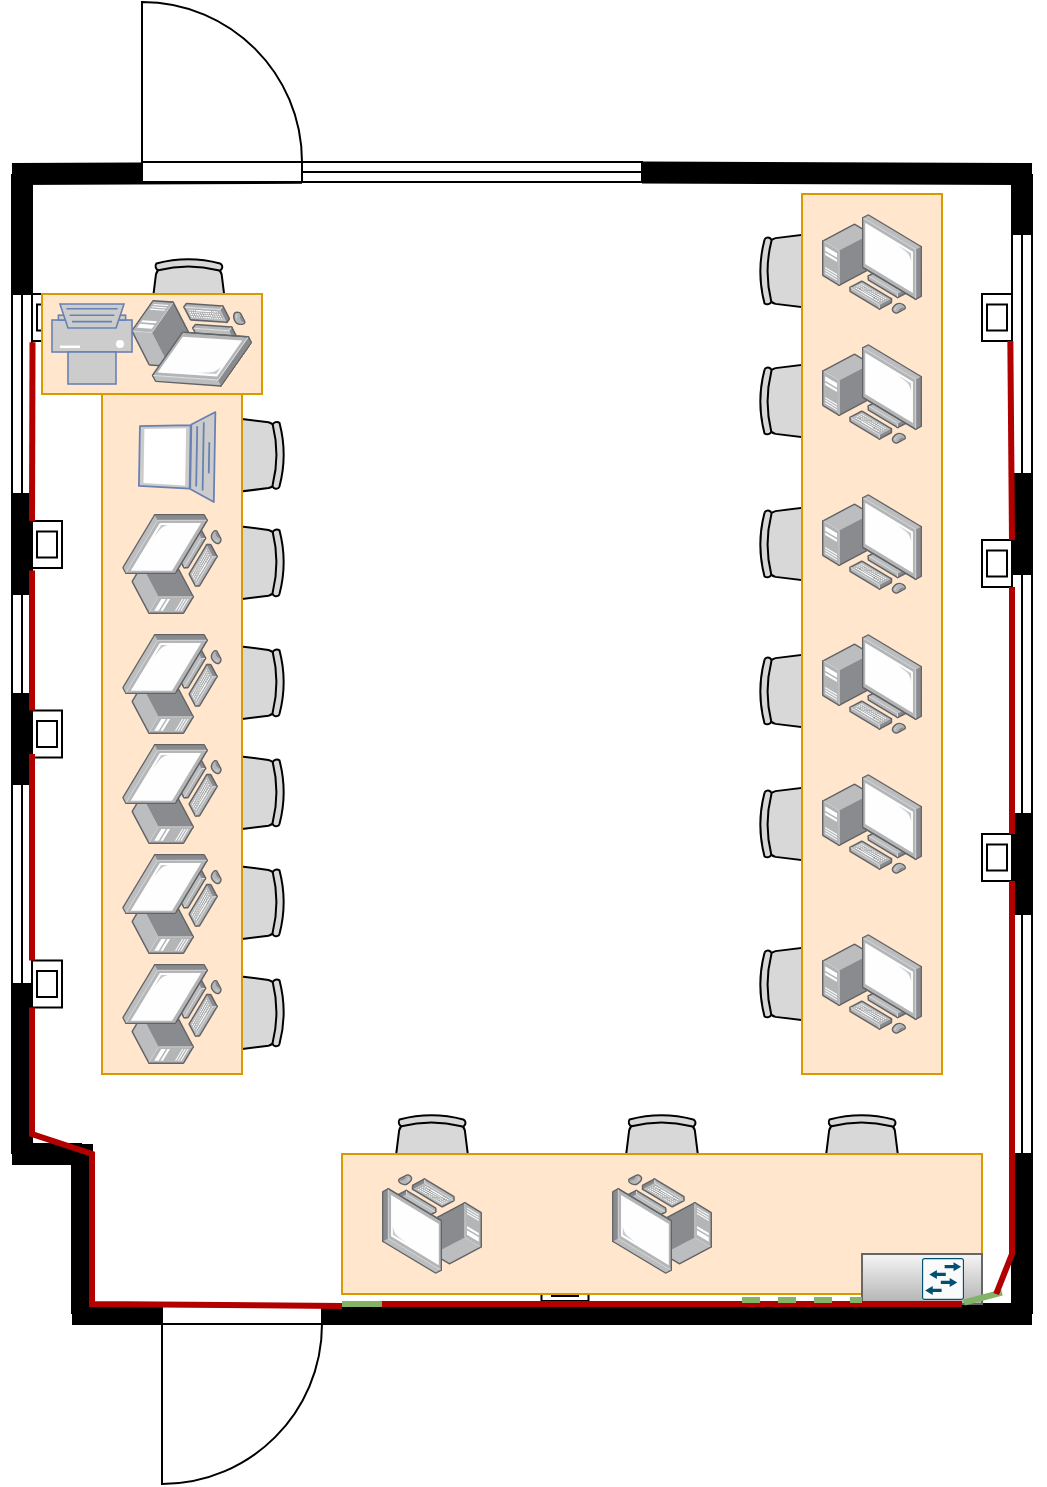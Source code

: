 <mxfile version="26.0.7">
  <diagram name="Strona-1" id="lw3pQ2Xdo-vi_ONYOUsK">
    <mxGraphModel dx="1221" dy="672" grid="1" gridSize="10" guides="1" tooltips="1" connect="1" arrows="1" fold="1" page="1" pageScale="1" pageWidth="827" pageHeight="1169" math="0" shadow="0">
      <root>
        <mxCell id="0" />
        <mxCell id="1" parent="0" />
        <mxCell id="ywQLsjacoM1GYMmH7MzZ-95" value="" style="group" vertex="1" connectable="0" parent="1">
          <mxGeometry x="155" y="250" width="15" height="23.5" as="geometry" />
        </mxCell>
        <mxCell id="ywQLsjacoM1GYMmH7MzZ-96" value="" style="rounded=0;whiteSpace=wrap;html=1;" vertex="1" parent="ywQLsjacoM1GYMmH7MzZ-95">
          <mxGeometry width="15" height="23.5" as="geometry" />
        </mxCell>
        <mxCell id="ywQLsjacoM1GYMmH7MzZ-97" value="" style="rounded=0;whiteSpace=wrap;html=1;" vertex="1" parent="ywQLsjacoM1GYMmH7MzZ-95">
          <mxGeometry x="2.5" y="5.25" width="10" height="13" as="geometry" />
        </mxCell>
        <mxCell id="ywQLsjacoM1GYMmH7MzZ-76" value="" style="group;direction=south;" vertex="1" connectable="0" parent="1">
          <mxGeometry x="414" y="734.25" width="23.5" height="15" as="geometry" />
        </mxCell>
        <mxCell id="ywQLsjacoM1GYMmH7MzZ-77" value="" style="rounded=0;whiteSpace=wrap;html=1;direction=south;" vertex="1" parent="ywQLsjacoM1GYMmH7MzZ-76">
          <mxGeometry x="-4.25" y="4.25" width="23.5" height="15" as="geometry" />
        </mxCell>
        <mxCell id="ywQLsjacoM1GYMmH7MzZ-78" value="" style="rounded=0;whiteSpace=wrap;html=1;direction=south;" vertex="1" parent="ywQLsjacoM1GYMmH7MzZ-76">
          <mxGeometry x="1" y="6.75" width="13" height="10" as="geometry" />
        </mxCell>
        <mxCell id="ywQLsjacoM1GYMmH7MzZ-28" value="" style="verticalLabelPosition=bottom;html=1;verticalAlign=top;align=center;shape=mxgraph.floorplan.office_chair;fillColor=light-dark(#D8D8D8,var(--ge-dark-color, #121212));rotation=0;" vertex="1" parent="1">
          <mxGeometry x="213.4" y="232" width="40" height="43" as="geometry" />
        </mxCell>
        <mxCell id="ywQLsjacoM1GYMmH7MzZ-38" value="" style="verticalLabelPosition=bottom;html=1;verticalAlign=top;align=center;shape=mxgraph.floorplan.office_chair;fillColor=light-dark(#D8D8D8,var(--ge-dark-color, #121212));rotation=0;" vertex="1" parent="1">
          <mxGeometry x="335" y="660" width="40" height="43" as="geometry" />
        </mxCell>
        <mxCell id="ywQLsjacoM1GYMmH7MzZ-39" value="" style="verticalLabelPosition=bottom;html=1;verticalAlign=top;align=center;shape=mxgraph.floorplan.office_chair;fillColor=light-dark(#D8D8D8,var(--ge-dark-color, #121212));rotation=0;" vertex="1" parent="1">
          <mxGeometry x="450" y="660" width="40" height="43" as="geometry" />
        </mxCell>
        <mxCell id="ywQLsjacoM1GYMmH7MzZ-40" value="" style="verticalLabelPosition=bottom;html=1;verticalAlign=top;align=center;shape=mxgraph.floorplan.office_chair;fillColor=light-dark(#D8D8D8,var(--ge-dark-color, #121212));rotation=0;" vertex="1" parent="1">
          <mxGeometry x="550" y="660" width="40" height="43" as="geometry" />
        </mxCell>
        <mxCell id="ywQLsjacoM1GYMmH7MzZ-22" value="" style="verticalLabelPosition=bottom;html=1;verticalAlign=top;align=center;shape=mxgraph.floorplan.office_chair;fillColor=light-dark(#D8D8D8,var(--ge-dark-color, #121212));rotation=90;" vertex="1" parent="1">
          <mxGeometry x="240" y="309.1" width="40" height="43" as="geometry" />
        </mxCell>
        <mxCell id="ywQLsjacoM1GYMmH7MzZ-23" value="" style="verticalLabelPosition=bottom;html=1;verticalAlign=top;align=center;shape=mxgraph.floorplan.office_chair;fillColor=light-dark(#D8D8D8,var(--ge-dark-color, #121212));rotation=90;" vertex="1" parent="1">
          <mxGeometry x="240" y="362.89" width="40" height="43" as="geometry" />
        </mxCell>
        <mxCell id="ywQLsjacoM1GYMmH7MzZ-24" value="" style="verticalLabelPosition=bottom;html=1;verticalAlign=top;align=center;shape=mxgraph.floorplan.office_chair;fillColor=light-dark(#D8D8D8,var(--ge-dark-color, #121212));rotation=90;" vertex="1" parent="1">
          <mxGeometry x="240" y="422.89" width="40" height="43" as="geometry" />
        </mxCell>
        <mxCell id="ywQLsjacoM1GYMmH7MzZ-25" value="" style="verticalLabelPosition=bottom;html=1;verticalAlign=top;align=center;shape=mxgraph.floorplan.office_chair;fillColor=light-dark(#D8D8D8,var(--ge-dark-color, #121212));rotation=90;" vertex="1" parent="1">
          <mxGeometry x="240" y="477.89" width="40" height="43" as="geometry" />
        </mxCell>
        <mxCell id="ywQLsjacoM1GYMmH7MzZ-26" value="" style="verticalLabelPosition=bottom;html=1;verticalAlign=top;align=center;shape=mxgraph.floorplan.office_chair;fillColor=light-dark(#D8D8D8,var(--ge-dark-color, #121212));rotation=90;" vertex="1" parent="1">
          <mxGeometry x="240" y="532.89" width="40" height="43" as="geometry" />
        </mxCell>
        <mxCell id="ywQLsjacoM1GYMmH7MzZ-27" value="" style="verticalLabelPosition=bottom;html=1;verticalAlign=top;align=center;shape=mxgraph.floorplan.office_chair;fillColor=light-dark(#D8D8D8,var(--ge-dark-color, #121212));rotation=90;" vertex="1" parent="1">
          <mxGeometry x="240" y="587.89" width="40" height="43" as="geometry" />
        </mxCell>
        <mxCell id="ywQLsjacoM1GYMmH7MzZ-30" value="" style="verticalLabelPosition=bottom;html=1;verticalAlign=top;align=center;shape=mxgraph.floorplan.office_chair;fillColor=light-dark(#D8D8D8,var(--ge-dark-color, #121212));rotation=-90;" vertex="1" parent="1">
          <mxGeometry x="520" y="282" width="40" height="43" as="geometry" />
        </mxCell>
        <mxCell id="ywQLsjacoM1GYMmH7MzZ-31" value="" style="verticalLabelPosition=bottom;html=1;verticalAlign=top;align=center;shape=mxgraph.floorplan.office_chair;fillColor=light-dark(#D8D8D8,var(--ge-dark-color, #121212));rotation=-90;" vertex="1" parent="1">
          <mxGeometry x="520" y="353.5" width="40" height="43" as="geometry" />
        </mxCell>
        <mxCell id="ywQLsjacoM1GYMmH7MzZ-32" value="" style="verticalLabelPosition=bottom;html=1;verticalAlign=top;align=center;shape=mxgraph.floorplan.office_chair;fillColor=light-dark(#D8D8D8,var(--ge-dark-color, #121212));rotation=-90;" vertex="1" parent="1">
          <mxGeometry x="520" y="427" width="40" height="43" as="geometry" />
        </mxCell>
        <mxCell id="ywQLsjacoM1GYMmH7MzZ-34" value="" style="verticalLabelPosition=bottom;html=1;verticalAlign=top;align=center;shape=mxgraph.floorplan.office_chair;fillColor=light-dark(#D8D8D8,var(--ge-dark-color, #121212));rotation=-90;" vertex="1" parent="1">
          <mxGeometry x="520" y="493.5" width="40" height="43" as="geometry" />
        </mxCell>
        <mxCell id="ywQLsjacoM1GYMmH7MzZ-35" value="" style="verticalLabelPosition=bottom;html=1;verticalAlign=top;align=center;shape=mxgraph.floorplan.office_chair;fillColor=light-dark(#D8D8D8,var(--ge-dark-color, #121212));rotation=-90;" vertex="1" parent="1">
          <mxGeometry x="520" y="573.5" width="40" height="43" as="geometry" />
        </mxCell>
        <mxCell id="ywQLsjacoM1GYMmH7MzZ-29" value="" style="verticalLabelPosition=bottom;html=1;verticalAlign=top;align=center;shape=mxgraph.floorplan.office_chair;fillColor=light-dark(#D8D8D8,var(--ge-dark-color, #121212));rotation=-90;" vertex="1" parent="1">
          <mxGeometry x="520" y="217" width="40" height="43" as="geometry" />
        </mxCell>
        <mxCell id="Wla5d53pFiBaytynZWWv-3" value="" style="endArrow=none;html=1;rounded=0;strokeWidth=11;" parent="1" source="Wla5d53pFiBaytynZWWv-10" edge="1">
          <mxGeometry width="50" height="50" relative="1" as="geometry">
            <mxPoint x="150" y="495" as="sourcePoint" />
            <mxPoint x="150" y="190" as="targetPoint" />
          </mxGeometry>
        </mxCell>
        <mxCell id="Wla5d53pFiBaytynZWWv-4" value="" style="endArrow=none;html=1;rounded=0;strokeWidth=11;" parent="1" source="Wla5d53pFiBaytynZWWv-19" edge="1">
          <mxGeometry width="50" height="50" relative="1" as="geometry">
            <mxPoint x="650" y="760" as="sourcePoint" />
            <mxPoint x="650" y="190" as="targetPoint" />
          </mxGeometry>
        </mxCell>
        <mxCell id="Wla5d53pFiBaytynZWWv-6" value="" style="endArrow=none;html=1;rounded=0;strokeWidth=11;" parent="1" edge="1">
          <mxGeometry width="50" height="50" relative="1" as="geometry">
            <mxPoint x="145" y="680" as="sourcePoint" />
            <mxPoint x="180" y="680" as="targetPoint" />
          </mxGeometry>
        </mxCell>
        <mxCell id="Wla5d53pFiBaytynZWWv-7" value="" style="endArrow=none;html=1;rounded=0;strokeWidth=11;" parent="1" edge="1">
          <mxGeometry width="50" height="50" relative="1" as="geometry">
            <mxPoint x="180" y="760" as="sourcePoint" />
            <mxPoint x="180" y="675" as="targetPoint" />
          </mxGeometry>
        </mxCell>
        <mxCell id="Wla5d53pFiBaytynZWWv-9" value="" style="endArrow=none;html=1;rounded=0;strokeWidth=11;" parent="1" target="Wla5d53pFiBaytynZWWv-8" edge="1">
          <mxGeometry width="50" height="50" relative="1" as="geometry">
            <mxPoint x="150" y="680" as="sourcePoint" />
            <mxPoint x="150" y="210" as="targetPoint" />
          </mxGeometry>
        </mxCell>
        <mxCell id="Wla5d53pFiBaytynZWWv-8" value="" style="verticalLabelPosition=bottom;html=1;verticalAlign=top;align=center;shape=mxgraph.floorplan.window;rotation=90;strokeWidth=1;" parent="1" vertex="1">
          <mxGeometry x="100" y="540" width="100" height="10" as="geometry" />
        </mxCell>
        <mxCell id="Wla5d53pFiBaytynZWWv-12" value="" style="endArrow=none;html=1;rounded=0;strokeWidth=11;" parent="1" source="Wla5d53pFiBaytynZWWv-15" target="Wla5d53pFiBaytynZWWv-10" edge="1">
          <mxGeometry width="50" height="50" relative="1" as="geometry">
            <mxPoint x="150" y="495" as="sourcePoint" />
            <mxPoint x="150" y="190" as="targetPoint" />
          </mxGeometry>
        </mxCell>
        <mxCell id="Wla5d53pFiBaytynZWWv-10" value="" style="verticalLabelPosition=bottom;html=1;verticalAlign=top;align=center;shape=mxgraph.floorplan.window;direction=south;" parent="1" vertex="1">
          <mxGeometry x="145" y="250" width="10" height="100" as="geometry" />
        </mxCell>
        <mxCell id="Wla5d53pFiBaytynZWWv-16" value="" style="endArrow=none;html=1;rounded=0;strokeWidth=11;" parent="1" target="Wla5d53pFiBaytynZWWv-15" edge="1">
          <mxGeometry width="50" height="50" relative="1" as="geometry">
            <mxPoint x="150" y="495" as="sourcePoint" />
            <mxPoint x="150" y="350" as="targetPoint" />
          </mxGeometry>
        </mxCell>
        <mxCell id="Wla5d53pFiBaytynZWWv-15" value="" style="verticalLabelPosition=bottom;html=1;verticalAlign=top;align=center;shape=mxgraph.floorplan.window;direction=south;" parent="1" vertex="1">
          <mxGeometry x="145" y="400" width="10" height="50" as="geometry" />
        </mxCell>
        <mxCell id="Wla5d53pFiBaytynZWWv-17" value="" style="endArrow=none;html=1;rounded=0;strokeWidth=11;" parent="1" source="Wla5d53pFiBaytynZWWv-26" edge="1">
          <mxGeometry width="50" height="50" relative="1" as="geometry">
            <mxPoint x="145" y="190" as="sourcePoint" />
            <mxPoint x="655" y="190" as="targetPoint" />
          </mxGeometry>
        </mxCell>
        <mxCell id="Wla5d53pFiBaytynZWWv-18" value="" style="endArrow=none;html=1;rounded=0;strokeWidth=11;" parent="1" edge="1" source="ywQLsjacoM1GYMmH7MzZ-1">
          <mxGeometry width="50" height="50" relative="1" as="geometry">
            <mxPoint x="175" y="760" as="sourcePoint" />
            <mxPoint x="655" y="760" as="targetPoint" />
          </mxGeometry>
        </mxCell>
        <mxCell id="Wla5d53pFiBaytynZWWv-21" value="" style="endArrow=none;html=1;rounded=0;strokeWidth=11;" parent="1" source="Wla5d53pFiBaytynZWWv-22" target="Wla5d53pFiBaytynZWWv-19" edge="1">
          <mxGeometry width="50" height="50" relative="1" as="geometry">
            <mxPoint x="650" y="760" as="sourcePoint" />
            <mxPoint x="650" y="190" as="targetPoint" />
          </mxGeometry>
        </mxCell>
        <mxCell id="Wla5d53pFiBaytynZWWv-19" value="" style="verticalLabelPosition=bottom;html=1;verticalAlign=top;align=center;shape=mxgraph.floorplan.window;direction=south;" parent="1" vertex="1">
          <mxGeometry x="645" y="220" width="10" height="120" as="geometry" />
        </mxCell>
        <mxCell id="Wla5d53pFiBaytynZWWv-23" value="" style="endArrow=none;html=1;rounded=0;strokeWidth=11;" parent="1" source="Wla5d53pFiBaytynZWWv-24" target="Wla5d53pFiBaytynZWWv-22" edge="1">
          <mxGeometry width="50" height="50" relative="1" as="geometry">
            <mxPoint x="650" y="760" as="sourcePoint" />
            <mxPoint x="650" y="340" as="targetPoint" />
          </mxGeometry>
        </mxCell>
        <mxCell id="Wla5d53pFiBaytynZWWv-22" value="" style="verticalLabelPosition=bottom;html=1;verticalAlign=top;align=center;shape=mxgraph.floorplan.window;direction=south;" parent="1" vertex="1">
          <mxGeometry x="645" y="390" width="10" height="120" as="geometry" />
        </mxCell>
        <mxCell id="Wla5d53pFiBaytynZWWv-25" value="" style="endArrow=none;html=1;rounded=0;strokeWidth=11;" parent="1" target="Wla5d53pFiBaytynZWWv-24" edge="1">
          <mxGeometry width="50" height="50" relative="1" as="geometry">
            <mxPoint x="650" y="760" as="sourcePoint" />
            <mxPoint x="650" y="500" as="targetPoint" />
          </mxGeometry>
        </mxCell>
        <mxCell id="Wla5d53pFiBaytynZWWv-24" value="" style="verticalLabelPosition=bottom;html=1;verticalAlign=top;align=center;shape=mxgraph.floorplan.window;direction=south;" parent="1" vertex="1">
          <mxGeometry x="645" y="560" width="10" height="120" as="geometry" />
        </mxCell>
        <mxCell id="Wla5d53pFiBaytynZWWv-27" value="" style="endArrow=none;html=1;rounded=0;strokeWidth=11;" parent="1" target="Wla5d53pFiBaytynZWWv-26" edge="1">
          <mxGeometry width="50" height="50" relative="1" as="geometry">
            <mxPoint x="145" y="190" as="sourcePoint" />
            <mxPoint x="655" y="190" as="targetPoint" />
          </mxGeometry>
        </mxCell>
        <mxCell id="Wla5d53pFiBaytynZWWv-26" value="" style="verticalLabelPosition=bottom;html=1;verticalAlign=top;align=center;shape=mxgraph.floorplan.window;" parent="1" vertex="1">
          <mxGeometry x="290" y="184" width="170" height="10" as="geometry" />
        </mxCell>
        <mxCell id="Wla5d53pFiBaytynZWWv-29" value="" style="verticalLabelPosition=bottom;html=1;verticalAlign=top;align=center;shape=mxgraph.floorplan.doorLeft;aspect=fixed;" parent="1" vertex="1">
          <mxGeometry x="220" y="760" width="80" height="85" as="geometry" />
        </mxCell>
        <mxCell id="Wla5d53pFiBaytynZWWv-30" value="" style="verticalLabelPosition=bottom;html=1;verticalAlign=top;align=center;shape=mxgraph.floorplan.doorRight;aspect=fixed;direction=west;" parent="1" vertex="1">
          <mxGeometry x="210" y="104" width="80" height="85" as="geometry" />
        </mxCell>
        <mxCell id="ywQLsjacoM1GYMmH7MzZ-2" value="" style="endArrow=none;html=1;rounded=0;strokeWidth=11;" edge="1" parent="1" target="ywQLsjacoM1GYMmH7MzZ-1">
          <mxGeometry width="50" height="50" relative="1" as="geometry">
            <mxPoint x="175" y="760" as="sourcePoint" />
            <mxPoint x="655" y="760" as="targetPoint" />
          </mxGeometry>
        </mxCell>
        <mxCell id="ywQLsjacoM1GYMmH7MzZ-1" value="" style="rounded=0;whiteSpace=wrap;html=1;" vertex="1" parent="1">
          <mxGeometry x="220" y="755" width="80" height="10" as="geometry" />
        </mxCell>
        <mxCell id="ywQLsjacoM1GYMmH7MzZ-3" value="" style="rounded=0;whiteSpace=wrap;html=1;" vertex="1" parent="1">
          <mxGeometry x="210" y="184" width="80" height="10" as="geometry" />
        </mxCell>
        <mxCell id="ywQLsjacoM1GYMmH7MzZ-4" value="" style="rounded=0;whiteSpace=wrap;html=1;fillColor=#ffe6cc;strokeColor=#d79b00;" vertex="1" parent="1">
          <mxGeometry x="160" y="250" width="110" height="50" as="geometry" />
        </mxCell>
        <mxCell id="ywQLsjacoM1GYMmH7MzZ-5" value="" style="rounded=0;whiteSpace=wrap;html=1;fillColor=#ffe6cc;strokeColor=#d79b00;" vertex="1" parent="1">
          <mxGeometry x="190" y="300" width="70" height="340" as="geometry" />
        </mxCell>
        <mxCell id="ywQLsjacoM1GYMmH7MzZ-6" value="" style="rounded=0;whiteSpace=wrap;html=1;fillColor=#ffe6cc;strokeColor=#d79b00;" vertex="1" parent="1">
          <mxGeometry x="540" y="200" width="70" height="440" as="geometry" />
        </mxCell>
        <mxCell id="ywQLsjacoM1GYMmH7MzZ-7" value="" style="rounded=0;whiteSpace=wrap;html=1;fillColor=#ffe6cc;strokeColor=#d79b00;direction=south;" vertex="1" parent="1">
          <mxGeometry x="310" y="680" width="320" height="70" as="geometry" />
        </mxCell>
        <mxCell id="ywQLsjacoM1GYMmH7MzZ-8" value="" style="image;points=[];aspect=fixed;html=1;align=center;shadow=0;dashed=0;image=img/lib/allied_telesis/computer_and_terminals/Personal_Computer_with_Server.svg;" vertex="1" parent="1">
          <mxGeometry x="550" y="210" width="50" height="50" as="geometry" />
        </mxCell>
        <mxCell id="ywQLsjacoM1GYMmH7MzZ-9" value="" style="image;points=[];aspect=fixed;html=1;align=center;shadow=0;dashed=0;image=img/lib/allied_telesis/computer_and_terminals/Personal_Computer_with_Server.svg;" vertex="1" parent="1">
          <mxGeometry x="550" y="275" width="50" height="50" as="geometry" />
        </mxCell>
        <mxCell id="ywQLsjacoM1GYMmH7MzZ-10" value="" style="image;points=[];aspect=fixed;html=1;align=center;shadow=0;dashed=0;image=img/lib/allied_telesis/computer_and_terminals/Personal_Computer_with_Server.svg;" vertex="1" parent="1">
          <mxGeometry x="550" y="490" width="50" height="50" as="geometry" />
        </mxCell>
        <mxCell id="ywQLsjacoM1GYMmH7MzZ-11" value="" style="image;points=[];aspect=fixed;html=1;align=center;shadow=0;dashed=0;image=img/lib/allied_telesis/computer_and_terminals/Personal_Computer_with_Server.svg;" vertex="1" parent="1">
          <mxGeometry x="550" y="350" width="50" height="50" as="geometry" />
        </mxCell>
        <mxCell id="ywQLsjacoM1GYMmH7MzZ-12" value="" style="image;points=[];aspect=fixed;html=1;align=center;shadow=0;dashed=0;image=img/lib/allied_telesis/computer_and_terminals/Personal_Computer_with_Server.svg;" vertex="1" parent="1">
          <mxGeometry x="550" y="420" width="50" height="50" as="geometry" />
        </mxCell>
        <mxCell id="ywQLsjacoM1GYMmH7MzZ-13" value="" style="image;points=[];aspect=fixed;html=1;align=center;shadow=0;dashed=0;image=img/lib/allied_telesis/computer_and_terminals/Personal_Computer_with_Server.svg;" vertex="1" parent="1">
          <mxGeometry x="550" y="570" width="50" height="50" as="geometry" />
        </mxCell>
        <mxCell id="ywQLsjacoM1GYMmH7MzZ-14" value="" style="image;points=[];aspect=fixed;html=1;align=center;shadow=0;dashed=0;image=img/lib/allied_telesis/computer_and_terminals/Personal_Computer_with_Server.svg;flipH=0;flipV=1;rotation=35;" vertex="1" parent="1">
          <mxGeometry x="206.8" y="246.8" width="53.2" height="53.2" as="geometry" />
        </mxCell>
        <mxCell id="ywQLsjacoM1GYMmH7MzZ-15" value="" style="image;points=[];aspect=fixed;html=1;align=center;shadow=0;dashed=0;image=img/lib/allied_telesis/computer_and_terminals/Personal_Computer_with_Server.svg;flipH=0;flipV=0;rotation=-90;" vertex="1" parent="1">
          <mxGeometry x="200" y="585" width="50" height="50" as="geometry" />
        </mxCell>
        <mxCell id="ywQLsjacoM1GYMmH7MzZ-16" value="" style="image;points=[];aspect=fixed;html=1;align=center;shadow=0;dashed=0;image=img/lib/allied_telesis/computer_and_terminals/Personal_Computer_with_Server.svg;flipH=0;flipV=0;rotation=-90;" vertex="1" parent="1">
          <mxGeometry x="200" y="530" width="50" height="50" as="geometry" />
        </mxCell>
        <mxCell id="ywQLsjacoM1GYMmH7MzZ-17" value="" style="image;points=[];aspect=fixed;html=1;align=center;shadow=0;dashed=0;image=img/lib/allied_telesis/computer_and_terminals/Personal_Computer_with_Server.svg;flipH=0;flipV=0;rotation=-90;" vertex="1" parent="1">
          <mxGeometry x="200" y="475" width="50" height="50" as="geometry" />
        </mxCell>
        <mxCell id="ywQLsjacoM1GYMmH7MzZ-19" value="" style="image;points=[];aspect=fixed;html=1;align=center;shadow=0;dashed=0;image=img/lib/allied_telesis/computer_and_terminals/Personal_Computer_with_Server.svg;flipH=0;flipV=0;rotation=-90;" vertex="1" parent="1">
          <mxGeometry x="200" y="420" width="50" height="50" as="geometry" />
        </mxCell>
        <mxCell id="ywQLsjacoM1GYMmH7MzZ-20" value="" style="image;points=[];aspect=fixed;html=1;align=center;shadow=0;dashed=0;image=img/lib/allied_telesis/computer_and_terminals/Personal_Computer_with_Server.svg;flipH=0;flipV=0;rotation=-90;" vertex="1" parent="1">
          <mxGeometry x="200" y="360" width="50" height="50" as="geometry" />
        </mxCell>
        <mxCell id="ywQLsjacoM1GYMmH7MzZ-21" value="" style="fontColor=#0066CC;verticalAlign=top;verticalLabelPosition=bottom;labelPosition=center;align=center;html=1;outlineConnect=0;fillColor=#CCCCCC;strokeColor=#6881B3;gradientColor=none;gradientDirection=north;strokeWidth=2;shape=mxgraph.networks.laptop;rotation=-89;" vertex="1" parent="1">
          <mxGeometry x="205" y="312.41" width="45" height="37.59" as="geometry" />
        </mxCell>
        <mxCell id="ywQLsjacoM1GYMmH7MzZ-36" value="" style="image;points=[];aspect=fixed;html=1;align=center;shadow=0;dashed=0;image=img/lib/allied_telesis/computer_and_terminals/Personal_Computer_with_Server.svg;flipH=0;flipV=0;rotation=-180;" vertex="1" parent="1">
          <mxGeometry x="330" y="690" width="50" height="50" as="geometry" />
        </mxCell>
        <mxCell id="ywQLsjacoM1GYMmH7MzZ-37" value="" style="image;points=[];aspect=fixed;html=1;align=center;shadow=0;dashed=0;image=img/lib/allied_telesis/computer_and_terminals/Personal_Computer_with_Server.svg;flipH=0;flipV=0;rotation=-180;" vertex="1" parent="1">
          <mxGeometry x="445" y="690" width="50" height="50" as="geometry" />
        </mxCell>
        <mxCell id="ywQLsjacoM1GYMmH7MzZ-41" value="" style="fontColor=#0066CC;verticalAlign=top;verticalLabelPosition=bottom;labelPosition=center;align=center;html=1;outlineConnect=0;fillColor=#CCCCCC;strokeColor=#6881B3;gradientColor=none;gradientDirection=north;strokeWidth=2;shape=mxgraph.networks.printer;flipH=0;flipV=1;" vertex="1" parent="1">
          <mxGeometry x="165" y="255" width="40" height="40" as="geometry" />
        </mxCell>
        <mxCell id="ywQLsjacoM1GYMmH7MzZ-45" value="" style="group" vertex="1" connectable="0" parent="1">
          <mxGeometry x="155" y="363.5" width="15" height="23.5" as="geometry" />
        </mxCell>
        <mxCell id="ywQLsjacoM1GYMmH7MzZ-42" value="" style="rounded=0;whiteSpace=wrap;html=1;" vertex="1" parent="ywQLsjacoM1GYMmH7MzZ-45">
          <mxGeometry width="15" height="23.5" as="geometry" />
        </mxCell>
        <mxCell id="ywQLsjacoM1GYMmH7MzZ-44" value="" style="rounded=0;whiteSpace=wrap;html=1;" vertex="1" parent="ywQLsjacoM1GYMmH7MzZ-45">
          <mxGeometry x="2.5" y="5.25" width="10" height="13" as="geometry" />
        </mxCell>
        <mxCell id="ywQLsjacoM1GYMmH7MzZ-46" value="" style="group" vertex="1" connectable="0" parent="1">
          <mxGeometry x="155" y="458.25" width="15" height="23.5" as="geometry" />
        </mxCell>
        <mxCell id="ywQLsjacoM1GYMmH7MzZ-47" value="" style="rounded=0;whiteSpace=wrap;html=1;" vertex="1" parent="ywQLsjacoM1GYMmH7MzZ-46">
          <mxGeometry width="15" height="23.5" as="geometry" />
        </mxCell>
        <mxCell id="ywQLsjacoM1GYMmH7MzZ-48" value="" style="rounded=0;whiteSpace=wrap;html=1;" vertex="1" parent="ywQLsjacoM1GYMmH7MzZ-46">
          <mxGeometry x="2.5" y="5.25" width="10" height="13" as="geometry" />
        </mxCell>
        <mxCell id="ywQLsjacoM1GYMmH7MzZ-51" value="" style="group" vertex="1" connectable="0" parent="1">
          <mxGeometry x="155" y="583.25" width="15" height="23.5" as="geometry" />
        </mxCell>
        <mxCell id="ywQLsjacoM1GYMmH7MzZ-52" value="" style="rounded=0;whiteSpace=wrap;html=1;" vertex="1" parent="ywQLsjacoM1GYMmH7MzZ-51">
          <mxGeometry width="15" height="23.5" as="geometry" />
        </mxCell>
        <mxCell id="ywQLsjacoM1GYMmH7MzZ-53" value="" style="rounded=0;whiteSpace=wrap;html=1;" vertex="1" parent="ywQLsjacoM1GYMmH7MzZ-51">
          <mxGeometry x="2.5" y="5.25" width="10" height="13" as="geometry" />
        </mxCell>
        <mxCell id="ywQLsjacoM1GYMmH7MzZ-56" value="" style="group" vertex="1" connectable="0" parent="1">
          <mxGeometry x="630" y="520" width="15" height="23.5" as="geometry" />
        </mxCell>
        <mxCell id="ywQLsjacoM1GYMmH7MzZ-57" value="" style="rounded=0;whiteSpace=wrap;html=1;" vertex="1" parent="ywQLsjacoM1GYMmH7MzZ-56">
          <mxGeometry width="15" height="23.5" as="geometry" />
        </mxCell>
        <mxCell id="ywQLsjacoM1GYMmH7MzZ-58" value="" style="rounded=0;whiteSpace=wrap;html=1;" vertex="1" parent="ywQLsjacoM1GYMmH7MzZ-56">
          <mxGeometry x="2.5" y="5.25" width="10" height="13" as="geometry" />
        </mxCell>
        <mxCell id="ywQLsjacoM1GYMmH7MzZ-64" value="" style="group" vertex="1" connectable="0" parent="1">
          <mxGeometry x="630" y="373" width="15" height="23.5" as="geometry" />
        </mxCell>
        <mxCell id="ywQLsjacoM1GYMmH7MzZ-65" value="" style="rounded=0;whiteSpace=wrap;html=1;" vertex="1" parent="ywQLsjacoM1GYMmH7MzZ-64">
          <mxGeometry width="15" height="23.5" as="geometry" />
        </mxCell>
        <mxCell id="ywQLsjacoM1GYMmH7MzZ-66" value="" style="rounded=0;whiteSpace=wrap;html=1;" vertex="1" parent="ywQLsjacoM1GYMmH7MzZ-64">
          <mxGeometry x="2.5" y="5.25" width="10" height="13" as="geometry" />
        </mxCell>
        <mxCell id="ywQLsjacoM1GYMmH7MzZ-72" value="" style="group" vertex="1" connectable="0" parent="1">
          <mxGeometry x="630" y="250" width="15" height="23.5" as="geometry" />
        </mxCell>
        <mxCell id="ywQLsjacoM1GYMmH7MzZ-73" value="" style="rounded=0;whiteSpace=wrap;html=1;" vertex="1" parent="ywQLsjacoM1GYMmH7MzZ-72">
          <mxGeometry width="15" height="23.5" as="geometry" />
        </mxCell>
        <mxCell id="ywQLsjacoM1GYMmH7MzZ-74" value="" style="rounded=0;whiteSpace=wrap;html=1;" vertex="1" parent="ywQLsjacoM1GYMmH7MzZ-72">
          <mxGeometry x="2.5" y="5.25" width="10" height="13" as="geometry" />
        </mxCell>
        <mxCell id="ywQLsjacoM1GYMmH7MzZ-79" value="" style="rounded=0;whiteSpace=wrap;html=1;fillColor=#f5f5f5;strokeColor=#666666;gradientColor=#b3b3b3;" vertex="1" parent="1">
          <mxGeometry x="570" y="730" width="60" height="25" as="geometry" />
        </mxCell>
        <mxCell id="ywQLsjacoM1GYMmH7MzZ-80" value="" style="sketch=0;points=[[0.015,0.015,0],[0.985,0.015,0],[0.985,0.985,0],[0.015,0.985,0],[0.25,0,0],[0.5,0,0],[0.75,0,0],[1,0.25,0],[1,0.5,0],[1,0.75,0],[0.75,1,0],[0.5,1,0],[0.25,1,0],[0,0.75,0],[0,0.5,0],[0,0.25,0]];verticalLabelPosition=bottom;html=1;verticalAlign=top;aspect=fixed;align=center;pointerEvents=1;shape=mxgraph.cisco19.rect;prIcon=l2_switch;fillColor=#FAFAFA;strokeColor=#005073;" vertex="1" parent="1">
          <mxGeometry x="600" y="732" width="21" height="21" as="geometry" />
        </mxCell>
        <mxCell id="ywQLsjacoM1GYMmH7MzZ-88" value="" style="endArrow=none;html=1;rounded=0;" edge="1" parent="1" target="ywQLsjacoM1GYMmH7MzZ-7">
          <mxGeometry width="50" height="50" relative="1" as="geometry">
            <mxPoint x="520" y="750" as="sourcePoint" />
            <mxPoint x="570" y="700" as="targetPoint" />
          </mxGeometry>
        </mxCell>
        <mxCell id="ywQLsjacoM1GYMmH7MzZ-89" value="" style="endArrow=none;html=1;rounded=0;strokeWidth=3;fillColor=#d5e8d4;gradientColor=#97d077;strokeColor=#82b366;" edge="1" parent="1">
          <mxGeometry width="50" height="50" relative="1" as="geometry">
            <mxPoint x="621" y="754.25" as="sourcePoint" />
            <mxPoint x="640" y="749.25" as="targetPoint" />
          </mxGeometry>
        </mxCell>
        <mxCell id="ywQLsjacoM1GYMmH7MzZ-90" value="" style="endArrow=none;html=1;rounded=0;fillColor=#e51400;strokeColor=#B20000;strokeWidth=3;" edge="1" parent="1">
          <mxGeometry width="50" height="50" relative="1" as="geometry">
            <mxPoint x="320" y="755" as="sourcePoint" />
            <mxPoint x="620" y="755" as="targetPoint" />
          </mxGeometry>
        </mxCell>
        <mxCell id="ywQLsjacoM1GYMmH7MzZ-91" value="" style="endArrow=none;html=1;rounded=0;strokeWidth=3;fillColor=#d5e8d4;gradientColor=#97d077;strokeColor=#82b366;" edge="1" parent="1">
          <mxGeometry width="50" height="50" relative="1" as="geometry">
            <mxPoint x="310" y="755" as="sourcePoint" />
            <mxPoint x="330" y="755" as="targetPoint" />
          </mxGeometry>
        </mxCell>
        <mxCell id="ywQLsjacoM1GYMmH7MzZ-92" value="" style="endArrow=none;html=1;rounded=0;strokeWidth=3;fillColor=#e51400;strokeColor=#B20000;exitX=0;exitY=1;exitDx=0;exitDy=0;" edge="1" parent="1" source="ywQLsjacoM1GYMmH7MzZ-52">
          <mxGeometry width="50" height="50" relative="1" as="geometry">
            <mxPoint x="160" y="651" as="sourcePoint" />
            <mxPoint x="310" y="756" as="targetPoint" />
            <Array as="points">
              <mxPoint x="155" y="670" />
              <mxPoint x="185" y="680" />
              <mxPoint x="185" y="755" />
            </Array>
          </mxGeometry>
        </mxCell>
        <mxCell id="ywQLsjacoM1GYMmH7MzZ-93" value="" style="endArrow=none;html=1;rounded=0;strokeWidth=3;fillColor=#e51400;strokeColor=#B20000;" edge="1" parent="1">
          <mxGeometry width="50" height="50" relative="1" as="geometry">
            <mxPoint x="155" y="583.25" as="sourcePoint" />
            <mxPoint x="155" y="480" as="targetPoint" />
          </mxGeometry>
        </mxCell>
        <mxCell id="ywQLsjacoM1GYMmH7MzZ-94" value="" style="endArrow=none;html=1;rounded=0;fillColor=#e51400;strokeColor=#B20000;strokeWidth=3;" edge="1" parent="1">
          <mxGeometry width="50" height="50" relative="1" as="geometry">
            <mxPoint x="155" y="458.25" as="sourcePoint" />
            <mxPoint x="155" y="388.25" as="targetPoint" />
          </mxGeometry>
        </mxCell>
        <mxCell id="ywQLsjacoM1GYMmH7MzZ-99" value="" style="endArrow=none;html=1;rounded=0;fillColor=#e51400;strokeColor=#B20000;strokeWidth=3;entryX=0.241;entryY=-0.026;entryDx=0;entryDy=0;entryPerimeter=0;" edge="1" parent="1" target="Wla5d53pFiBaytynZWWv-10">
          <mxGeometry width="50" height="50" relative="1" as="geometry">
            <mxPoint x="155" y="363.5" as="sourcePoint" />
            <mxPoint x="155" y="293.5" as="targetPoint" />
          </mxGeometry>
        </mxCell>
        <mxCell id="ywQLsjacoM1GYMmH7MzZ-100" value="" style="endArrow=none;html=1;rounded=0;fillColor=#e51400;strokeColor=#B20000;strokeWidth=3;entryX=1;entryY=1;entryDx=0;entryDy=0;" edge="1" parent="1" target="ywQLsjacoM1GYMmH7MzZ-57">
          <mxGeometry width="50" height="50" relative="1" as="geometry">
            <mxPoint x="637.08" y="750" as="sourcePoint" />
            <mxPoint x="637.08" y="580" as="targetPoint" />
            <Array as="points">
              <mxPoint x="645" y="730" />
            </Array>
          </mxGeometry>
        </mxCell>
        <mxCell id="ywQLsjacoM1GYMmH7MzZ-101" value="" style="endArrow=none;html=1;rounded=0;fillColor=#e51400;strokeColor=#B20000;strokeWidth=3;exitX=1;exitY=1;exitDx=0;exitDy=0;" edge="1" parent="1" source="ywQLsjacoM1GYMmH7MzZ-65">
          <mxGeometry width="50" height="50" relative="1" as="geometry">
            <mxPoint x="645" y="400" as="sourcePoint" />
            <mxPoint x="645" y="520" as="targetPoint" />
          </mxGeometry>
        </mxCell>
        <mxCell id="ywQLsjacoM1GYMmH7MzZ-102" value="" style="endArrow=none;html=1;rounded=0;fillColor=#e51400;strokeColor=#B20000;strokeWidth=3;entryX=1;entryY=0;entryDx=0;entryDy=0;" edge="1" parent="1" target="ywQLsjacoM1GYMmH7MzZ-65">
          <mxGeometry width="50" height="50" relative="1" as="geometry">
            <mxPoint x="644.17" y="273.5" as="sourcePoint" />
            <mxPoint x="644" y="370" as="targetPoint" />
          </mxGeometry>
        </mxCell>
        <mxCell id="ywQLsjacoM1GYMmH7MzZ-81" value="" style="endArrow=none;dashed=1;html=1;rounded=0;fillColor=#d5e8d4;gradientColor=#97d077;strokeColor=#82b366;strokeWidth=3;" edge="1" parent="1">
          <mxGeometry width="50" height="50" relative="1" as="geometry">
            <mxPoint x="510" y="753" as="sourcePoint" />
            <mxPoint x="570" y="753" as="targetPoint" />
          </mxGeometry>
        </mxCell>
      </root>
    </mxGraphModel>
  </diagram>
</mxfile>
